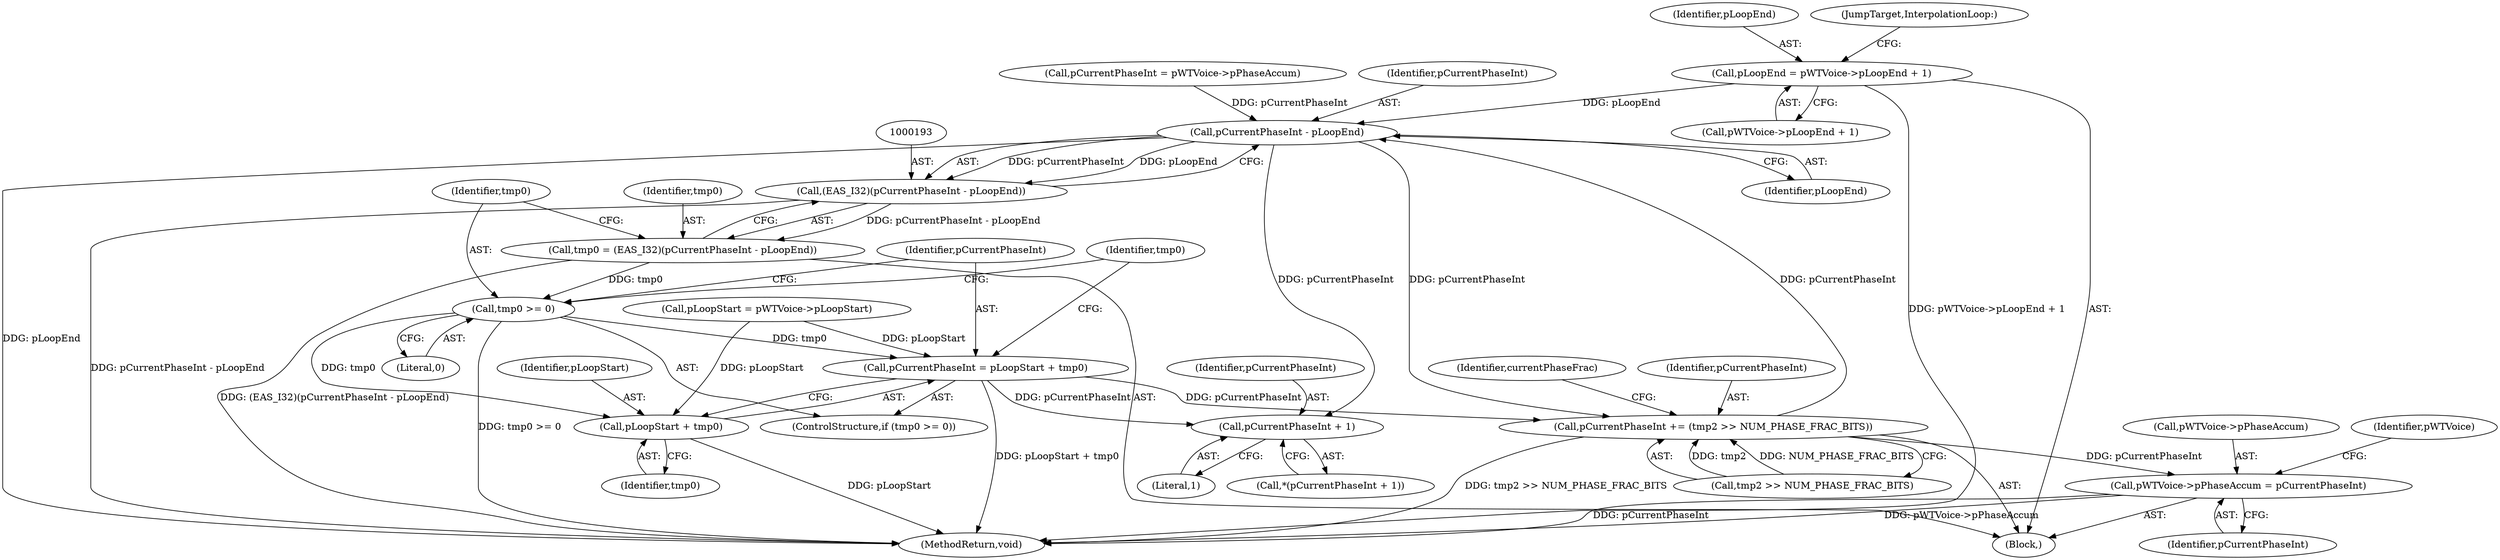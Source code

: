 digraph "0_Android_3ac044334c3ff6a61cb4238ff3ddaf17c7efcf49_0@pointer" {
"1000182" [label="(Call,pLoopEnd = pWTVoice->pLoopEnd + 1)"];
"1000194" [label="(Call,pCurrentPhaseInt - pLoopEnd)"];
"1000192" [label="(Call,(EAS_I32)(pCurrentPhaseInt - pLoopEnd))"];
"1000190" [label="(Call,tmp0 = (EAS_I32)(pCurrentPhaseInt - pLoopEnd))"];
"1000198" [label="(Call,tmp0 >= 0)"];
"1000201" [label="(Call,pCurrentPhaseInt = pLoopStart + tmp0)"];
"1000213" [label="(Call,pCurrentPhaseInt + 1)"];
"1000238" [label="(Call,pCurrentPhaseInt += (tmp2 >> NUM_PHASE_FRAC_BITS))"];
"1000287" [label="(Call,pWTVoice->pPhaseAccum = pCurrentPhaseInt)"];
"1000203" [label="(Call,pLoopStart + tmp0)"];
"1000204" [label="(Identifier,pLoopStart)"];
"1000294" [label="(Identifier,pWTVoice)"];
"1000190" [label="(Call,tmp0 = (EAS_I32)(pCurrentPhaseInt - pLoopEnd))"];
"1000288" [label="(Call,pWTVoice->pPhaseAccum)"];
"1000177" [label="(Call,pLoopStart = pWTVoice->pLoopStart)"];
"1000194" [label="(Call,pCurrentPhaseInt - pLoopEnd)"];
"1000192" [label="(Call,(EAS_I32)(pCurrentPhaseInt - pLoopEnd))"];
"1000239" [label="(Identifier,pCurrentPhaseInt)"];
"1000291" [label="(Identifier,pCurrentPhaseInt)"];
"1000200" [label="(Literal,0)"];
"1000184" [label="(Call,pWTVoice->pLoopEnd + 1)"];
"1000195" [label="(Identifier,pCurrentPhaseInt)"];
"1000203" [label="(Call,pLoopStart + tmp0)"];
"1000212" [label="(Call,*(pCurrentPhaseInt + 1))"];
"1000182" [label="(Call,pLoopEnd = pWTVoice->pLoopEnd + 1)"];
"1000191" [label="(Identifier,tmp0)"];
"1000198" [label="(Call,tmp0 >= 0)"];
"1000105" [label="(Block,)"];
"1000162" [label="(Call,pCurrentPhaseInt = pWTVoice->pPhaseAccum)"];
"1000240" [label="(Call,tmp2 >> NUM_PHASE_FRAC_BITS)"];
"1000214" [label="(Identifier,pCurrentPhaseInt)"];
"1000183" [label="(Identifier,pLoopEnd)"];
"1000197" [label="(ControlStructure,if (tmp0 >= 0))"];
"1000205" [label="(Identifier,tmp0)"];
"1000201" [label="(Call,pCurrentPhaseInt = pLoopStart + tmp0)"];
"1000244" [label="(Identifier,currentPhaseFrac)"];
"1000189" [label="(JumpTarget,InterpolationLoop:)"];
"1000213" [label="(Call,pCurrentPhaseInt + 1)"];
"1000306" [label="(MethodReturn,void)"];
"1000215" [label="(Literal,1)"];
"1000196" [label="(Identifier,pLoopEnd)"];
"1000238" [label="(Call,pCurrentPhaseInt += (tmp2 >> NUM_PHASE_FRAC_BITS))"];
"1000287" [label="(Call,pWTVoice->pPhaseAccum = pCurrentPhaseInt)"];
"1000202" [label="(Identifier,pCurrentPhaseInt)"];
"1000199" [label="(Identifier,tmp0)"];
"1000207" [label="(Identifier,tmp0)"];
"1000182" -> "1000105"  [label="AST: "];
"1000182" -> "1000184"  [label="CFG: "];
"1000183" -> "1000182"  [label="AST: "];
"1000184" -> "1000182"  [label="AST: "];
"1000189" -> "1000182"  [label="CFG: "];
"1000182" -> "1000306"  [label="DDG: pWTVoice->pLoopEnd + 1"];
"1000182" -> "1000194"  [label="DDG: pLoopEnd"];
"1000194" -> "1000192"  [label="AST: "];
"1000194" -> "1000196"  [label="CFG: "];
"1000195" -> "1000194"  [label="AST: "];
"1000196" -> "1000194"  [label="AST: "];
"1000192" -> "1000194"  [label="CFG: "];
"1000194" -> "1000306"  [label="DDG: pLoopEnd"];
"1000194" -> "1000192"  [label="DDG: pCurrentPhaseInt"];
"1000194" -> "1000192"  [label="DDG: pLoopEnd"];
"1000238" -> "1000194"  [label="DDG: pCurrentPhaseInt"];
"1000162" -> "1000194"  [label="DDG: pCurrentPhaseInt"];
"1000194" -> "1000213"  [label="DDG: pCurrentPhaseInt"];
"1000194" -> "1000238"  [label="DDG: pCurrentPhaseInt"];
"1000192" -> "1000190"  [label="AST: "];
"1000193" -> "1000192"  [label="AST: "];
"1000190" -> "1000192"  [label="CFG: "];
"1000192" -> "1000306"  [label="DDG: pCurrentPhaseInt - pLoopEnd"];
"1000192" -> "1000190"  [label="DDG: pCurrentPhaseInt - pLoopEnd"];
"1000190" -> "1000105"  [label="AST: "];
"1000191" -> "1000190"  [label="AST: "];
"1000199" -> "1000190"  [label="CFG: "];
"1000190" -> "1000306"  [label="DDG: (EAS_I32)(pCurrentPhaseInt - pLoopEnd)"];
"1000190" -> "1000198"  [label="DDG: tmp0"];
"1000198" -> "1000197"  [label="AST: "];
"1000198" -> "1000200"  [label="CFG: "];
"1000199" -> "1000198"  [label="AST: "];
"1000200" -> "1000198"  [label="AST: "];
"1000202" -> "1000198"  [label="CFG: "];
"1000207" -> "1000198"  [label="CFG: "];
"1000198" -> "1000306"  [label="DDG: tmp0 >= 0"];
"1000198" -> "1000201"  [label="DDG: tmp0"];
"1000198" -> "1000203"  [label="DDG: tmp0"];
"1000201" -> "1000197"  [label="AST: "];
"1000201" -> "1000203"  [label="CFG: "];
"1000202" -> "1000201"  [label="AST: "];
"1000203" -> "1000201"  [label="AST: "];
"1000207" -> "1000201"  [label="CFG: "];
"1000201" -> "1000306"  [label="DDG: pLoopStart + tmp0"];
"1000177" -> "1000201"  [label="DDG: pLoopStart"];
"1000201" -> "1000213"  [label="DDG: pCurrentPhaseInt"];
"1000201" -> "1000238"  [label="DDG: pCurrentPhaseInt"];
"1000213" -> "1000212"  [label="AST: "];
"1000213" -> "1000215"  [label="CFG: "];
"1000214" -> "1000213"  [label="AST: "];
"1000215" -> "1000213"  [label="AST: "];
"1000212" -> "1000213"  [label="CFG: "];
"1000238" -> "1000105"  [label="AST: "];
"1000238" -> "1000240"  [label="CFG: "];
"1000239" -> "1000238"  [label="AST: "];
"1000240" -> "1000238"  [label="AST: "];
"1000244" -> "1000238"  [label="CFG: "];
"1000238" -> "1000306"  [label="DDG: tmp2 >> NUM_PHASE_FRAC_BITS"];
"1000240" -> "1000238"  [label="DDG: tmp2"];
"1000240" -> "1000238"  [label="DDG: NUM_PHASE_FRAC_BITS"];
"1000238" -> "1000287"  [label="DDG: pCurrentPhaseInt"];
"1000287" -> "1000105"  [label="AST: "];
"1000287" -> "1000291"  [label="CFG: "];
"1000288" -> "1000287"  [label="AST: "];
"1000291" -> "1000287"  [label="AST: "];
"1000294" -> "1000287"  [label="CFG: "];
"1000287" -> "1000306"  [label="DDG: pCurrentPhaseInt"];
"1000287" -> "1000306"  [label="DDG: pWTVoice->pPhaseAccum"];
"1000203" -> "1000205"  [label="CFG: "];
"1000204" -> "1000203"  [label="AST: "];
"1000205" -> "1000203"  [label="AST: "];
"1000203" -> "1000306"  [label="DDG: pLoopStart"];
"1000177" -> "1000203"  [label="DDG: pLoopStart"];
}
